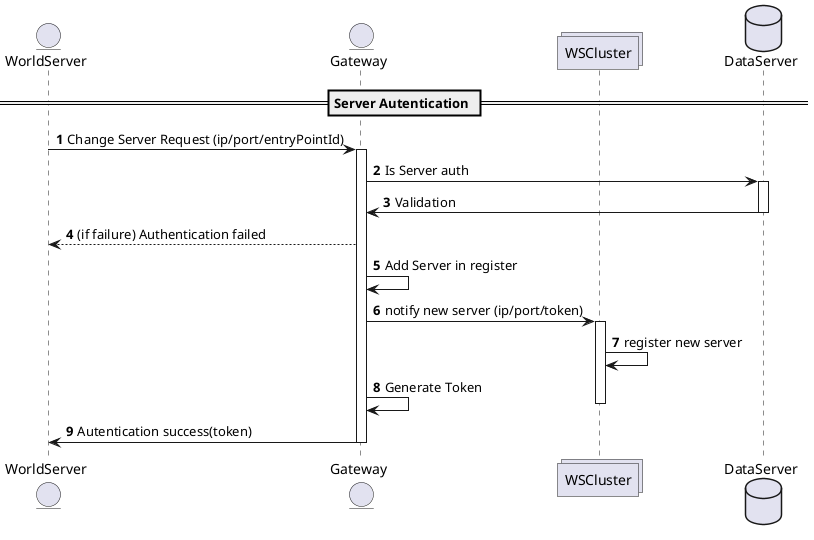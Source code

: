 @startuml
entity WorldServer
entity Gateway
collections WSCluster
database DataServer
autonumber
== Server Autentication ==
WorldServer -> Gateway: Change Server Request (ip/port/entryPointId)
activate Gateway
Gateway -> DataServer : Is Server auth
activate DataServer
Gateway <- DataServer: Validation
deactivate DataServer
WorldServer <-- Gateway: (if failure) Authentication failed
Gateway -> Gateway: Add Server in register
Gateway -> WSCluster: notify new server (ip/port/token)
activate WSCluster
WSCluster -> WSCluster: register new server
Gateway -> Gateway: Generate Token
deactivate WSCluster
WorldServer <- Gateway: Autentication success(token)
deactivate Gateway

@enduml